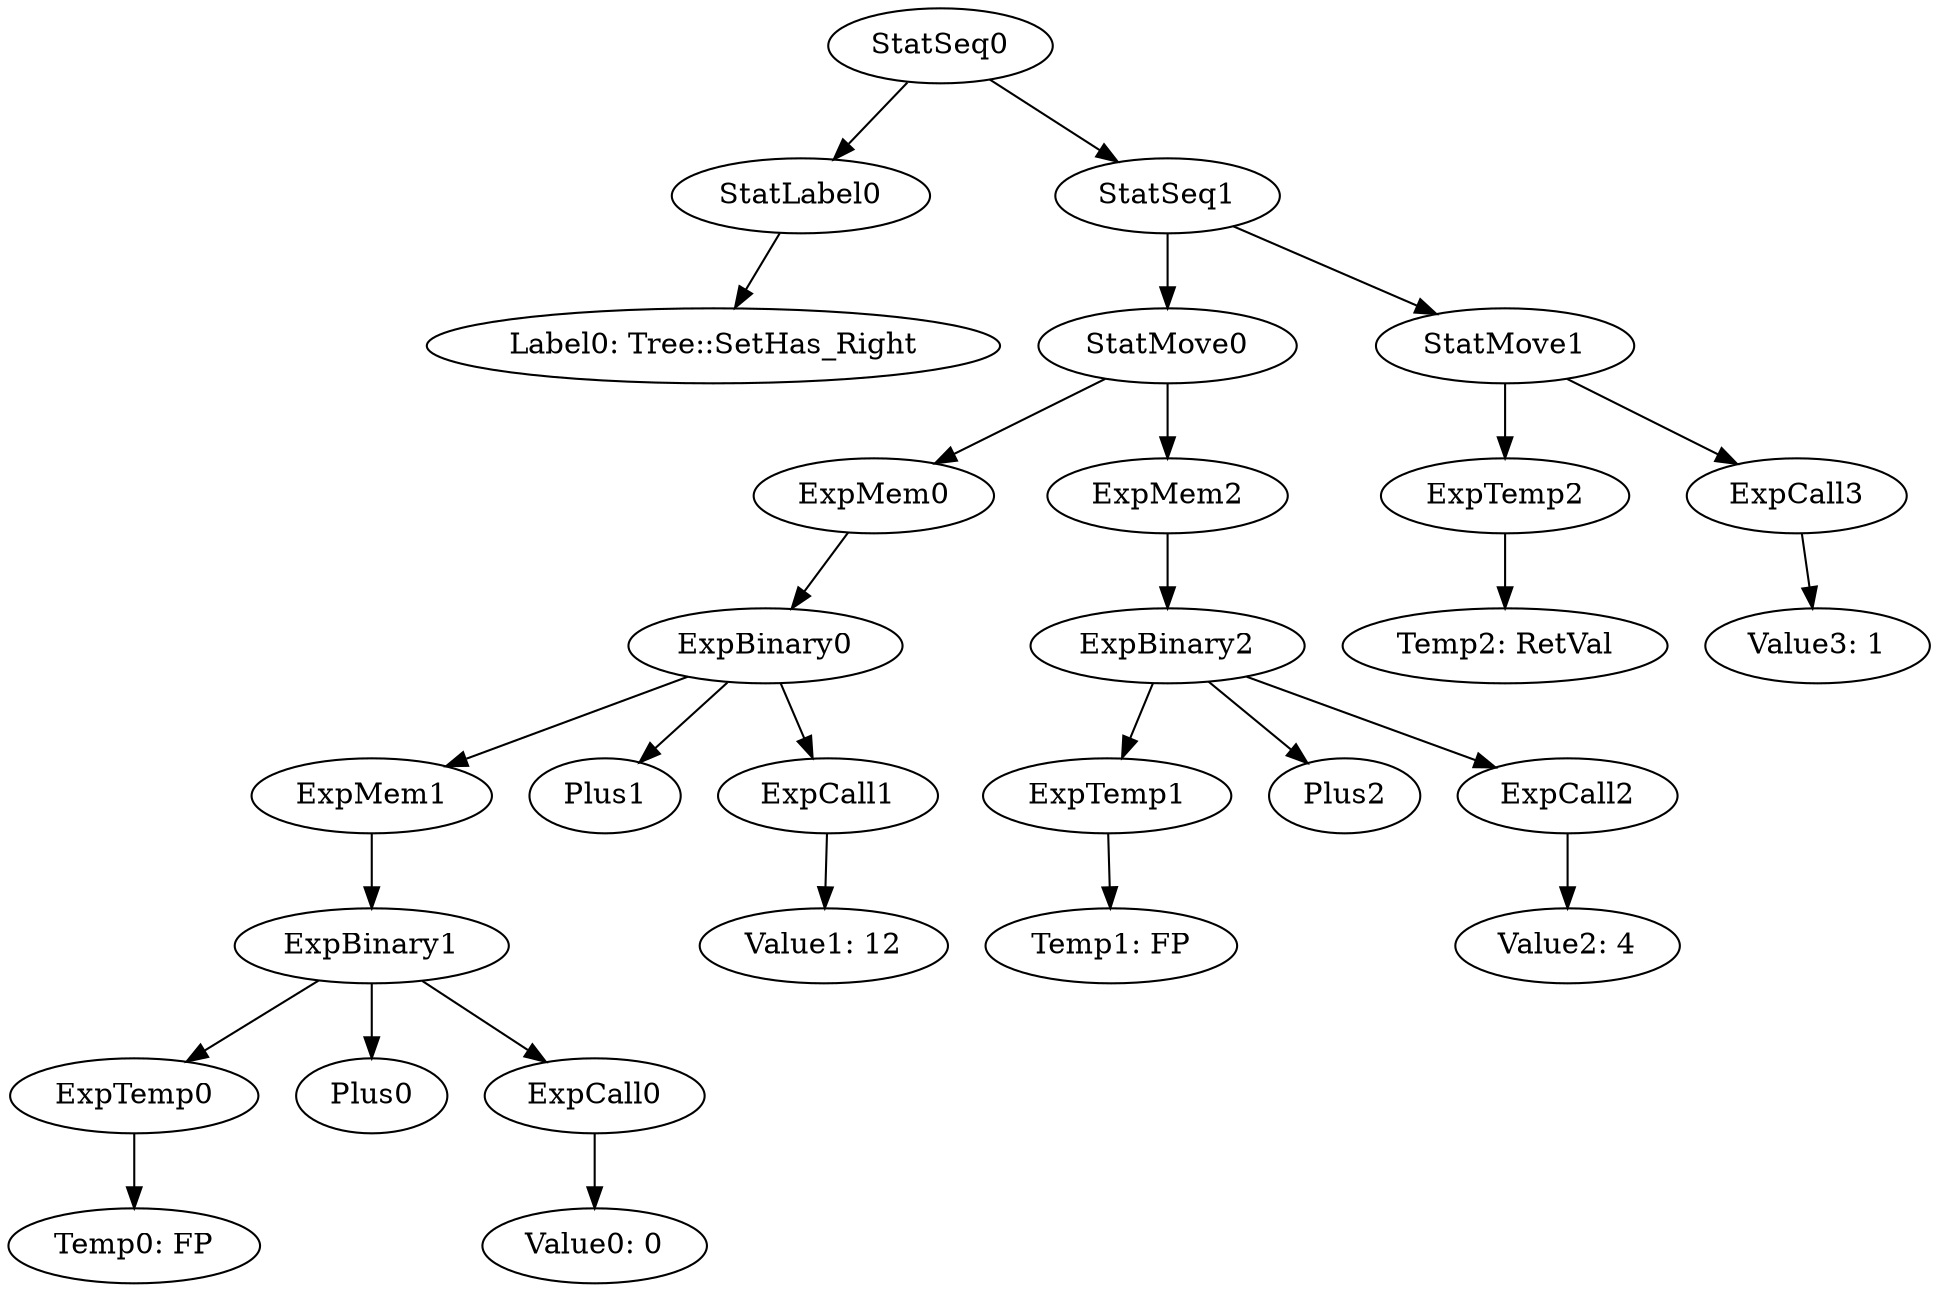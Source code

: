 digraph {
	ordering = out;
	StatMove1 -> ExpTemp2;
	StatMove1 -> ExpCall3;
	ExpTemp2 -> "Temp2: RetVal";
	ExpCall3 -> "Value3: 1";
	ExpTemp1 -> "Temp1: FP";
	ExpMem2 -> ExpBinary2;
	ExpTemp0 -> "Temp0: FP";
	StatSeq0 -> StatLabel0;
	StatSeq0 -> StatSeq1;
	StatLabel0 -> "Label0: Tree::SetHas_Right";
	StatSeq1 -> StatMove0;
	StatSeq1 -> StatMove1;
	ExpBinary2 -> ExpTemp1;
	ExpBinary2 -> Plus2;
	ExpBinary2 -> ExpCall2;
	ExpCall0 -> "Value0: 0";
	ExpMem1 -> ExpBinary1;
	ExpBinary1 -> ExpTemp0;
	ExpBinary1 -> Plus0;
	ExpBinary1 -> ExpCall0;
	ExpMem0 -> ExpBinary0;
	ExpBinary0 -> ExpMem1;
	ExpBinary0 -> Plus1;
	ExpBinary0 -> ExpCall1;
	ExpCall1 -> "Value1: 12";
	ExpCall2 -> "Value2: 4";
	StatMove0 -> ExpMem0;
	StatMove0 -> ExpMem2;
}

